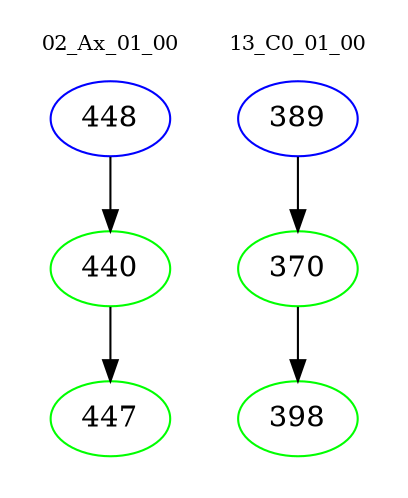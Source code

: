 digraph{
subgraph cluster_0 {
color = white
label = "02_Ax_01_00";
fontsize=10;
T0_448 [label="448", color="blue"]
T0_448 -> T0_440 [color="black"]
T0_440 [label="440", color="green"]
T0_440 -> T0_447 [color="black"]
T0_447 [label="447", color="green"]
}
subgraph cluster_1 {
color = white
label = "13_C0_01_00";
fontsize=10;
T1_389 [label="389", color="blue"]
T1_389 -> T1_370 [color="black"]
T1_370 [label="370", color="green"]
T1_370 -> T1_398 [color="black"]
T1_398 [label="398", color="green"]
}
}
